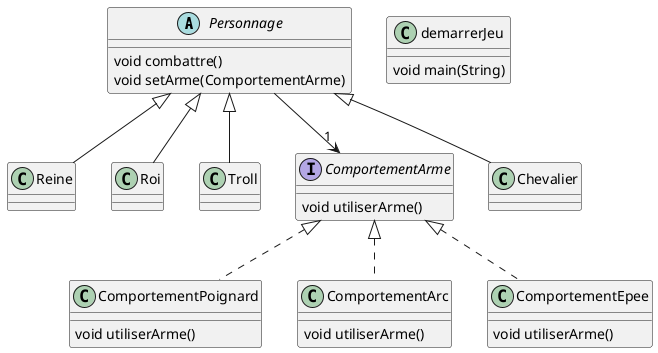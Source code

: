 @startuml

' definitions
' -----------

' package "JeuAventure"
abstract Personnage
class Reine
class Roi
class Troll
interface ComportementArme
class ComportementPoignard
class ComportementArc
class ComportementEpee
class demarrerJeu
class Chevalier
' end package

' content
' -------

' Troll:
Personnage <|-- Troll

' ComportementEpee:
ComportementArme <|.. ComportementEpee
ComportementEpee : void utiliserArme()

' Chevalier:
Personnage <|-- Chevalier

' Roi:
Personnage <|-- Roi

' ComportementPoignard:
ComportementArme <|.. ComportementPoignard
ComportementPoignard : void utiliserArme()

' Reine:
Personnage <|-- Reine

' demarrerJeu:
demarrerJeu : void main(String)

' ComportementArme:
ComportementArme : void utiliserArme()

' ComportementArc:
ComportementArme <|.. ComportementArc
ComportementArc : void utiliserArme()

' Personnage:
Personnage --> "1" ComportementArme
Personnage : void combattre()
Personnage : void setArme(ComportementArme)

@enduml

